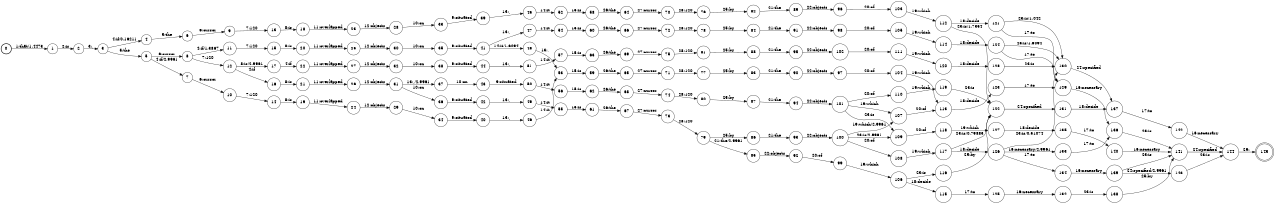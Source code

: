 digraph FST {
rankdir = LR;
size = "8.5,11";
label = "";
center = 1;
orientation = Portrait;
ranksep = "0.4";
nodesep = "0.25";
0 [label = "0", shape = circle, style = bold, fontsize = 14]
	0 -> 1 [label = "1:that/1.4473", fontsize = 14];
1 [label = "1", shape = circle, style = solid, fontsize = 14]
	1 -> 2 [label = "2:is", fontsize = 14];
2 [label = "2", shape = circle, style = solid, fontsize = 14]
	2 -> 3 [label = "3:,", fontsize = 14];
3 [label = "3", shape = circle, style = solid, fontsize = 14]
	3 -> 4 [label = "4:if/0.16211", fontsize = 14];
	3 -> 5 [label = "5:the", fontsize = 14];
4 [label = "4", shape = circle, style = solid, fontsize = 14]
	4 -> 6 [label = "5:the", fontsize = 14];
5 [label = "5", shape = circle, style = solid, fontsize = 14]
	5 -> 7 [label = "4:if/2.9961", fontsize = 14];
	5 -> 8 [label = "6:cursor", fontsize = 14];
6 [label = "6", shape = circle, style = solid, fontsize = 14]
	6 -> 9 [label = "6:cursor", fontsize = 14];
7 [label = "7", shape = circle, style = solid, fontsize = 14]
	7 -> 10 [label = "6:cursor", fontsize = 14];
8 [label = "8", shape = circle, style = solid, fontsize = 14]
	8 -> 11 [label = "4:if/1.3867", fontsize = 14];
	8 -> 12 [label = "7:120", fontsize = 14];
9 [label = "9", shape = circle, style = solid, fontsize = 14]
	9 -> 13 [label = "7:120", fontsize = 14];
10 [label = "10", shape = circle, style = solid, fontsize = 14]
	10 -> 14 [label = "7:120", fontsize = 14];
11 [label = "11", shape = circle, style = solid, fontsize = 14]
	11 -> 15 [label = "7:120", fontsize = 14];
12 [label = "12", shape = circle, style = solid, fontsize = 14]
	12 -> 17 [label = "8:is/2.9961", fontsize = 14];
	12 -> 16 [label = "4:if", fontsize = 14];
13 [label = "13", shape = circle, style = solid, fontsize = 14]
	13 -> 18 [label = "8:is", fontsize = 14];
14 [label = "14", shape = circle, style = solid, fontsize = 14]
	14 -> 19 [label = "8:is", fontsize = 14];
15 [label = "15", shape = circle, style = solid, fontsize = 14]
	15 -> 20 [label = "8:is", fontsize = 14];
16 [label = "16", shape = circle, style = solid, fontsize = 14]
	16 -> 21 [label = "8:is", fontsize = 14];
17 [label = "17", shape = circle, style = solid, fontsize = 14]
	17 -> 22 [label = "4:if", fontsize = 14];
18 [label = "18", shape = circle, style = solid, fontsize = 14]
	18 -> 23 [label = "11:overlapped", fontsize = 14];
19 [label = "19", shape = circle, style = solid, fontsize = 14]
	19 -> 24 [label = "11:overlapped", fontsize = 14];
20 [label = "20", shape = circle, style = solid, fontsize = 14]
	20 -> 25 [label = "11:overlapped", fontsize = 14];
21 [label = "21", shape = circle, style = solid, fontsize = 14]
	21 -> 26 [label = "11:overlapped", fontsize = 14];
22 [label = "22", shape = circle, style = solid, fontsize = 14]
	22 -> 27 [label = "11:overlapped", fontsize = 14];
23 [label = "23", shape = circle, style = solid, fontsize = 14]
	23 -> 28 [label = "12:objects", fontsize = 14];
24 [label = "24", shape = circle, style = solid, fontsize = 14]
	24 -> 29 [label = "12:objects", fontsize = 14];
25 [label = "25", shape = circle, style = solid, fontsize = 14]
	25 -> 30 [label = "12:objects", fontsize = 14];
26 [label = "26", shape = circle, style = solid, fontsize = 14]
	26 -> 31 [label = "12:objects", fontsize = 14];
27 [label = "27", shape = circle, style = solid, fontsize = 14]
	27 -> 32 [label = "12:objects", fontsize = 14];
28 [label = "28", shape = circle, style = solid, fontsize = 14]
	28 -> 33 [label = "10:on", fontsize = 14];
29 [label = "29", shape = circle, style = solid, fontsize = 14]
	29 -> 34 [label = "10:on", fontsize = 14];
30 [label = "30", shape = circle, style = solid, fontsize = 14]
	30 -> 35 [label = "10:on", fontsize = 14];
31 [label = "31", shape = circle, style = solid, fontsize = 14]
	31 -> 37 [label = "13:,/2.9961", fontsize = 14];
	31 -> 36 [label = "10:on", fontsize = 14];
32 [label = "32", shape = circle, style = solid, fontsize = 14]
	32 -> 38 [label = "10:on", fontsize = 14];
33 [label = "33", shape = circle, style = solid, fontsize = 14]
	33 -> 39 [label = "9:situated", fontsize = 14];
34 [label = "34", shape = circle, style = solid, fontsize = 14]
	34 -> 40 [label = "9:situated", fontsize = 14];
35 [label = "35", shape = circle, style = solid, fontsize = 14]
	35 -> 41 [label = "9:situated", fontsize = 14];
36 [label = "36", shape = circle, style = solid, fontsize = 14]
	36 -> 42 [label = "9:situated", fontsize = 14];
37 [label = "37", shape = circle, style = solid, fontsize = 14]
	37 -> 43 [label = "10:on", fontsize = 14];
38 [label = "38", shape = circle, style = solid, fontsize = 14]
	38 -> 44 [label = "9:situated", fontsize = 14];
39 [label = "39", shape = circle, style = solid, fontsize = 14]
	39 -> 45 [label = "13:,", fontsize = 14];
40 [label = "40", shape = circle, style = solid, fontsize = 14]
	40 -> 46 [label = "13:,", fontsize = 14];
41 [label = "41", shape = circle, style = solid, fontsize = 14]
	41 -> 47 [label = "13:,", fontsize = 14];
	41 -> 48 [label = "14:it/1.6094", fontsize = 14];
42 [label = "42", shape = circle, style = solid, fontsize = 14]
	42 -> 49 [label = "13:,", fontsize = 14];
43 [label = "43", shape = circle, style = solid, fontsize = 14]
	43 -> 50 [label = "9:situated", fontsize = 14];
44 [label = "44", shape = circle, style = solid, fontsize = 14]
	44 -> 51 [label = "13:,", fontsize = 14];
45 [label = "45", shape = circle, style = solid, fontsize = 14]
	45 -> 52 [label = "14:it", fontsize = 14];
46 [label = "46", shape = circle, style = solid, fontsize = 14]
	46 -> 53 [label = "14:it", fontsize = 14];
47 [label = "47", shape = circle, style = solid, fontsize = 14]
	47 -> 54 [label = "14:it", fontsize = 14];
48 [label = "48", shape = circle, style = solid, fontsize = 14]
	48 -> 53 [label = "13:,", fontsize = 14];
49 [label = "49", shape = circle, style = solid, fontsize = 14]
	49 -> 55 [label = "14:it", fontsize = 14];
50 [label = "50", shape = circle, style = solid, fontsize = 14]
	50 -> 56 [label = "14:it", fontsize = 14];
51 [label = "51", shape = circle, style = solid, fontsize = 14]
	51 -> 57 [label = "14:it", fontsize = 14];
52 [label = "52", shape = circle, style = solid, fontsize = 14]
	52 -> 58 [label = "15:is", fontsize = 14];
53 [label = "53", shape = circle, style = solid, fontsize = 14]
	53 -> 59 [label = "15:is", fontsize = 14];
54 [label = "54", shape = circle, style = solid, fontsize = 14]
	54 -> 60 [label = "15:is", fontsize = 14];
55 [label = "55", shape = circle, style = solid, fontsize = 14]
	55 -> 61 [label = "15:is", fontsize = 14];
56 [label = "56", shape = circle, style = solid, fontsize = 14]
	56 -> 62 [label = "15:is", fontsize = 14];
57 [label = "57", shape = circle, style = solid, fontsize = 14]
	57 -> 63 [label = "15:is", fontsize = 14];
58 [label = "58", shape = circle, style = solid, fontsize = 14]
	58 -> 64 [label = "26:the", fontsize = 14];
59 [label = "59", shape = circle, style = solid, fontsize = 14]
	59 -> 65 [label = "26:the", fontsize = 14];
60 [label = "60", shape = circle, style = solid, fontsize = 14]
	60 -> 66 [label = "26:the", fontsize = 14];
61 [label = "61", shape = circle, style = solid, fontsize = 14]
	61 -> 67 [label = "26:the", fontsize = 14];
62 [label = "62", shape = circle, style = solid, fontsize = 14]
	62 -> 68 [label = "26:the", fontsize = 14];
63 [label = "63", shape = circle, style = solid, fontsize = 14]
	63 -> 69 [label = "26:the", fontsize = 14];
64 [label = "64", shape = circle, style = solid, fontsize = 14]
	64 -> 70 [label = "27:cursor", fontsize = 14];
65 [label = "65", shape = circle, style = solid, fontsize = 14]
	65 -> 71 [label = "27:cursor", fontsize = 14];
66 [label = "66", shape = circle, style = solid, fontsize = 14]
	66 -> 72 [label = "27:cursor", fontsize = 14];
67 [label = "67", shape = circle, style = solid, fontsize = 14]
	67 -> 73 [label = "27:cursor", fontsize = 14];
68 [label = "68", shape = circle, style = solid, fontsize = 14]
	68 -> 74 [label = "27:cursor", fontsize = 14];
69 [label = "69", shape = circle, style = solid, fontsize = 14]
	69 -> 75 [label = "27:cursor", fontsize = 14];
70 [label = "70", shape = circle, style = solid, fontsize = 14]
	70 -> 76 [label = "28:120", fontsize = 14];
71 [label = "71", shape = circle, style = solid, fontsize = 14]
	71 -> 77 [label = "28:120", fontsize = 14];
72 [label = "72", shape = circle, style = solid, fontsize = 14]
	72 -> 78 [label = "28:120", fontsize = 14];
73 [label = "73", shape = circle, style = solid, fontsize = 14]
	73 -> 79 [label = "28:120", fontsize = 14];
74 [label = "74", shape = circle, style = solid, fontsize = 14]
	74 -> 80 [label = "28:120", fontsize = 14];
75 [label = "75", shape = circle, style = solid, fontsize = 14]
	75 -> 81 [label = "28:120", fontsize = 14];
76 [label = "76", shape = circle, style = solid, fontsize = 14]
	76 -> 82 [label = "25:by", fontsize = 14];
77 [label = "77", shape = circle, style = solid, fontsize = 14]
	77 -> 83 [label = "25:by", fontsize = 14];
78 [label = "78", shape = circle, style = solid, fontsize = 14]
	78 -> 84 [label = "25:by", fontsize = 14];
79 [label = "79", shape = circle, style = solid, fontsize = 14]
	79 -> 85 [label = "21:the/2.9961", fontsize = 14];
	79 -> 86 [label = "25:by", fontsize = 14];
80 [label = "80", shape = circle, style = solid, fontsize = 14]
	80 -> 87 [label = "25:by", fontsize = 14];
81 [label = "81", shape = circle, style = solid, fontsize = 14]
	81 -> 88 [label = "25:by", fontsize = 14];
82 [label = "82", shape = circle, style = solid, fontsize = 14]
	82 -> 89 [label = "21:the", fontsize = 14];
83 [label = "83", shape = circle, style = solid, fontsize = 14]
	83 -> 90 [label = "21:the", fontsize = 14];
84 [label = "84", shape = circle, style = solid, fontsize = 14]
	84 -> 91 [label = "21:the", fontsize = 14];
85 [label = "85", shape = circle, style = solid, fontsize = 14]
	85 -> 92 [label = "22:objects", fontsize = 14];
86 [label = "86", shape = circle, style = solid, fontsize = 14]
	86 -> 93 [label = "21:the", fontsize = 14];
87 [label = "87", shape = circle, style = solid, fontsize = 14]
	87 -> 94 [label = "21:the", fontsize = 14];
88 [label = "88", shape = circle, style = solid, fontsize = 14]
	88 -> 95 [label = "21:the", fontsize = 14];
89 [label = "89", shape = circle, style = solid, fontsize = 14]
	89 -> 96 [label = "22:objects", fontsize = 14];
90 [label = "90", shape = circle, style = solid, fontsize = 14]
	90 -> 97 [label = "22:objects", fontsize = 14];
91 [label = "91", shape = circle, style = solid, fontsize = 14]
	91 -> 98 [label = "22:objects", fontsize = 14];
92 [label = "92", shape = circle, style = solid, fontsize = 14]
	92 -> 99 [label = "20:of", fontsize = 14];
93 [label = "93", shape = circle, style = solid, fontsize = 14]
	93 -> 100 [label = "22:objects", fontsize = 14];
94 [label = "94", shape = circle, style = solid, fontsize = 14]
	94 -> 101 [label = "22:objects", fontsize = 14];
95 [label = "95", shape = circle, style = solid, fontsize = 14]
	95 -> 102 [label = "22:objects", fontsize = 14];
96 [label = "96", shape = circle, style = solid, fontsize = 14]
	96 -> 103 [label = "20:of", fontsize = 14];
97 [label = "97", shape = circle, style = solid, fontsize = 14]
	97 -> 104 [label = "20:of", fontsize = 14];
98 [label = "98", shape = circle, style = solid, fontsize = 14]
	98 -> 105 [label = "20:of", fontsize = 14];
99 [label = "99", shape = circle, style = solid, fontsize = 14]
	99 -> 106 [label = "19:which", fontsize = 14];
100 [label = "100", shape = circle, style = solid, fontsize = 14]
	100 -> 109 [label = "23:is/2.9961", fontsize = 14];
	100 -> 107 [label = "19:which/2.9961", fontsize = 14];
	100 -> 108 [label = "20:of", fontsize = 14];
101 [label = "101", shape = circle, style = solid, fontsize = 14]
	101 -> 109 [label = "23:is", fontsize = 14];
	101 -> 107 [label = "19:which", fontsize = 14];
	101 -> 110 [label = "20:of", fontsize = 14];
102 [label = "102", shape = circle, style = solid, fontsize = 14]
	102 -> 111 [label = "20:of", fontsize = 14];
103 [label = "103", shape = circle, style = solid, fontsize = 14]
	103 -> 112 [label = "19:which", fontsize = 14];
104 [label = "104", shape = circle, style = solid, fontsize = 14]
	104 -> 113 [label = "19:which", fontsize = 14];
105 [label = "105", shape = circle, style = solid, fontsize = 14]
	105 -> 114 [label = "19:which", fontsize = 14];
106 [label = "106", shape = circle, style = solid, fontsize = 14]
	106 -> 116 [label = "23:is", fontsize = 14];
	106 -> 115 [label = "18:decide", fontsize = 14];
107 [label = "107", shape = circle, style = solid, fontsize = 14]
	107 -> 113 [label = "20:of", fontsize = 14];
108 [label = "108", shape = circle, style = solid, fontsize = 14]
	108 -> 117 [label = "19:which", fontsize = 14];
109 [label = "109", shape = circle, style = solid, fontsize = 14]
	109 -> 118 [label = "20:of", fontsize = 14];
110 [label = "110", shape = circle, style = solid, fontsize = 14]
	110 -> 119 [label = "19:which", fontsize = 14];
111 [label = "111", shape = circle, style = solid, fontsize = 14]
	111 -> 120 [label = "19:which", fontsize = 14];
112 [label = "112", shape = circle, style = solid, fontsize = 14]
	112 -> 122 [label = "23:is/1.7354", fontsize = 14];
	112 -> 121 [label = "18:decide", fontsize = 14];
113 [label = "113", shape = circle, style = solid, fontsize = 14]
	113 -> 123 [label = "18:decide", fontsize = 14];
114 [label = "114", shape = circle, style = solid, fontsize = 14]
	114 -> 124 [label = "18:decide", fontsize = 14];
115 [label = "115", shape = circle, style = solid, fontsize = 14]
	115 -> 125 [label = "17:to", fontsize = 14];
116 [label = "116", shape = circle, style = solid, fontsize = 14]
	116 -> 122 [label = "25:by", fontsize = 14];
117 [label = "117", shape = circle, style = solid, fontsize = 14]
	117 -> 122 [label = "23:is/0.79883", fontsize = 14];
	117 -> 126 [label = "18:decide", fontsize = 14];
118 [label = "118", shape = circle, style = solid, fontsize = 14]
	118 -> 127 [label = "19:which", fontsize = 14];
119 [label = "119", shape = circle, style = solid, fontsize = 14]
	119 -> 122 [label = "23:is", fontsize = 14];
120 [label = "120", shape = circle, style = solid, fontsize = 14]
	120 -> 128 [label = "18:decide", fontsize = 14];
121 [label = "121", shape = circle, style = solid, fontsize = 14]
	121 -> 130 [label = "23:is/1.042", fontsize = 14];
	121 -> 129 [label = "17:to", fontsize = 14];
122 [label = "122", shape = circle, style = solid, fontsize = 14]
	122 -> 131 [label = "24:specified", fontsize = 14];
123 [label = "123", shape = circle, style = solid, fontsize = 14]
	123 -> 129 [label = "17:to", fontsize = 14];
124 [label = "124", shape = circle, style = solid, fontsize = 14]
	124 -> 130 [label = "23:is/1.6094", fontsize = 14];
	124 -> 129 [label = "17:to", fontsize = 14];
125 [label = "125", shape = circle, style = solid, fontsize = 14]
	125 -> 132 [label = "16:necessary", fontsize = 14];
126 [label = "126", shape = circle, style = solid, fontsize = 14]
	126 -> 130 [label = "23:is/0.51074", fontsize = 14];
	126 -> 133 [label = "16:necessary/2.9961", fontsize = 14];
	126 -> 134 [label = "17:to", fontsize = 14];
127 [label = "127", shape = circle, style = solid, fontsize = 14]
	127 -> 135 [label = "18:decide", fontsize = 14];
128 [label = "128", shape = circle, style = solid, fontsize = 14]
	128 -> 130 [label = "23:is", fontsize = 14];
129 [label = "129", shape = circle, style = solid, fontsize = 14]
	129 -> 136 [label = "16:necessary", fontsize = 14];
130 [label = "130", shape = circle, style = solid, fontsize = 14]
	130 -> 137 [label = "24:specified", fontsize = 14];
131 [label = "131", shape = circle, style = solid, fontsize = 14]
	131 -> 137 [label = "18:decide", fontsize = 14];
132 [label = "132", shape = circle, style = solid, fontsize = 14]
	132 -> 138 [label = "23:is", fontsize = 14];
133 [label = "133", shape = circle, style = solid, fontsize = 14]
	133 -> 136 [label = "17:to", fontsize = 14];
134 [label = "134", shape = circle, style = solid, fontsize = 14]
	134 -> 139 [label = "16:necessary", fontsize = 14];
135 [label = "135", shape = circle, style = solid, fontsize = 14]
	135 -> 140 [label = "17:to", fontsize = 14];
136 [label = "136", shape = circle, style = solid, fontsize = 14]
	136 -> 141 [label = "23:is", fontsize = 14];
137 [label = "137", shape = circle, style = solid, fontsize = 14]
	137 -> 142 [label = "17:to", fontsize = 14];
138 [label = "138", shape = circle, style = solid, fontsize = 14]
	138 -> 141 [label = "25:by", fontsize = 14];
139 [label = "139", shape = circle, style = solid, fontsize = 14]
	139 -> 141 [label = "23:is", fontsize = 14];
	139 -> 143 [label = "24:specified/2.9961", fontsize = 14];
140 [label = "140", shape = circle, style = solid, fontsize = 14]
	140 -> 141 [label = "16:necessary", fontsize = 14];
141 [label = "141", shape = circle, style = solid, fontsize = 14]
	141 -> 144 [label = "24:specified", fontsize = 14];
142 [label = "142", shape = circle, style = solid, fontsize = 14]
	142 -> 144 [label = "16:necessary", fontsize = 14];
143 [label = "143", shape = circle, style = solid, fontsize = 14]
	143 -> 144 [label = "23:is", fontsize = 14];
144 [label = "144", shape = circle, style = solid, fontsize = 14]
	144 -> 145 [label = "29:.", fontsize = 14];
145 [label = "145", shape = doublecircle, style = solid, fontsize = 14]
}
